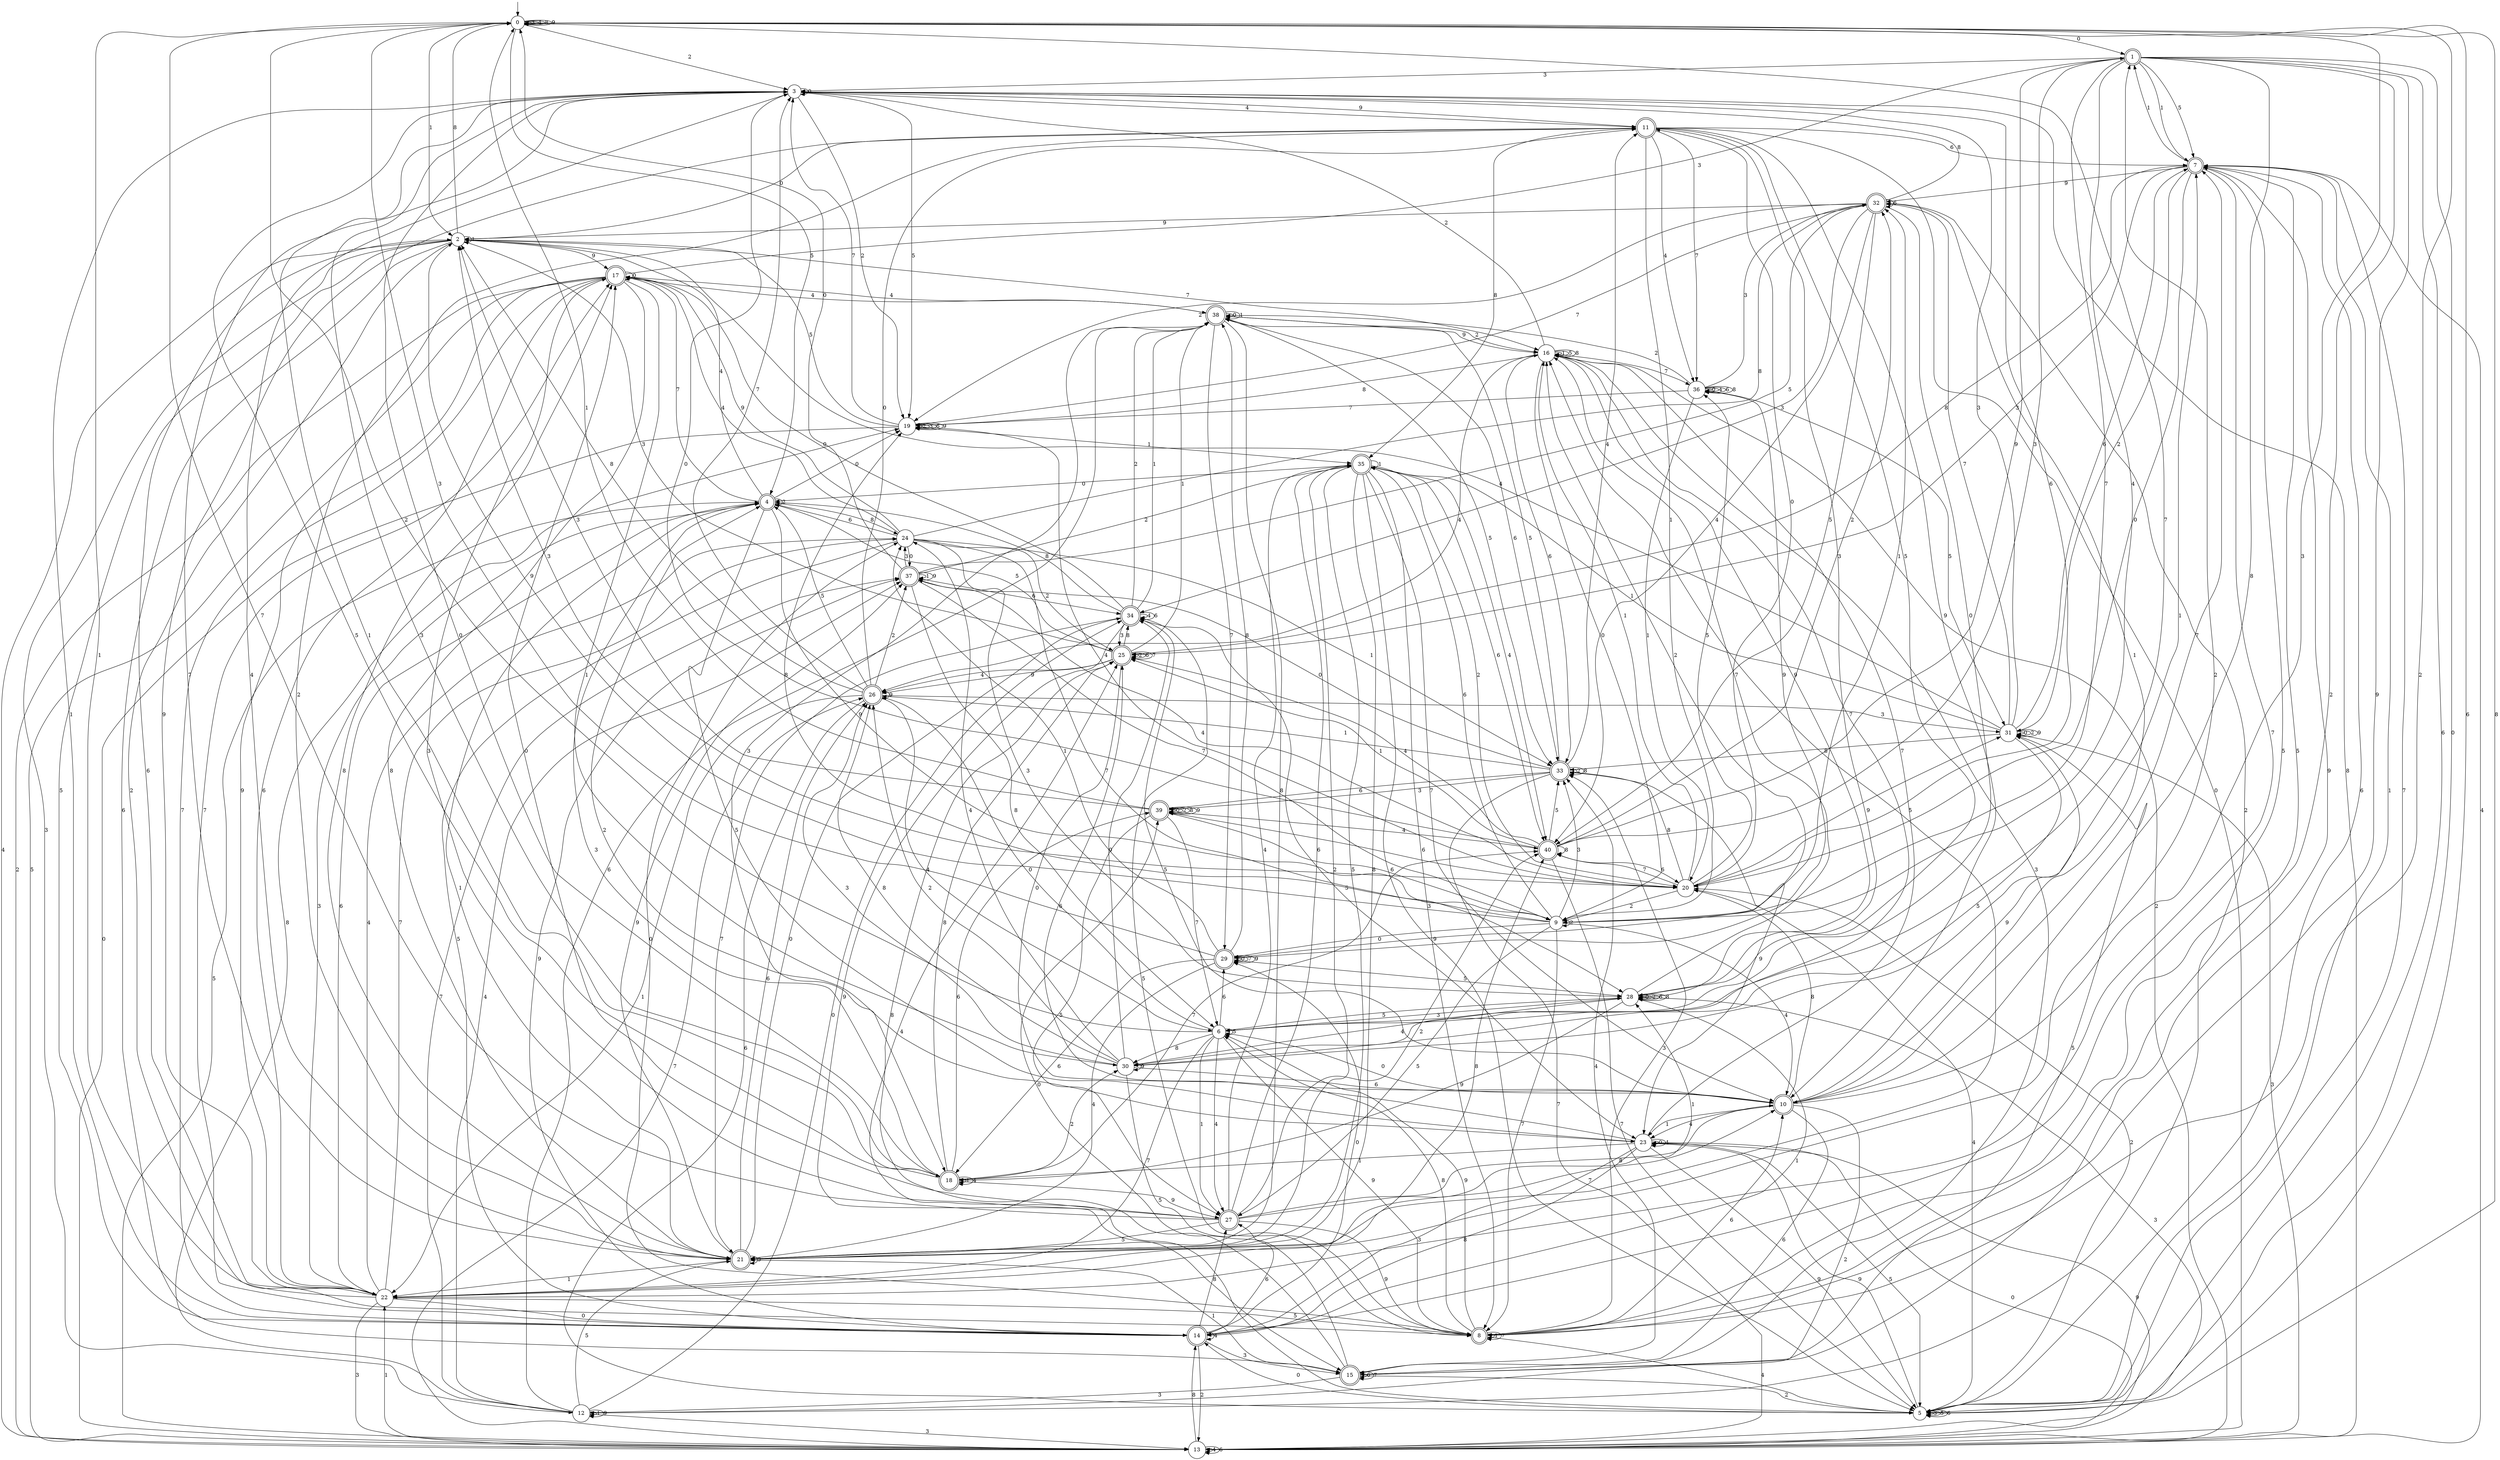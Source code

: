 digraph g {

	s0 [shape="circle" label="0"];
	s1 [shape="doublecircle" label="1"];
	s2 [shape="circle" label="2"];
	s3 [shape="circle" label="3"];
	s4 [shape="doublecircle" label="4"];
	s5 [shape="circle" label="5"];
	s6 [shape="circle" label="6"];
	s7 [shape="doublecircle" label="7"];
	s8 [shape="doublecircle" label="8"];
	s9 [shape="circle" label="9"];
	s10 [shape="doublecircle" label="10"];
	s11 [shape="doublecircle" label="11"];
	s12 [shape="circle" label="12"];
	s13 [shape="circle" label="13"];
	s14 [shape="doublecircle" label="14"];
	s15 [shape="doublecircle" label="15"];
	s16 [shape="circle" label="16"];
	s17 [shape="doublecircle" label="17"];
	s18 [shape="doublecircle" label="18"];
	s19 [shape="circle" label="19"];
	s20 [shape="circle" label="20"];
	s21 [shape="doublecircle" label="21"];
	s22 [shape="circle" label="22"];
	s23 [shape="circle" label="23"];
	s24 [shape="circle" label="24"];
	s25 [shape="doublecircle" label="25"];
	s26 [shape="doublecircle" label="26"];
	s27 [shape="doublecircle" label="27"];
	s28 [shape="circle" label="28"];
	s29 [shape="doublecircle" label="29"];
	s30 [shape="circle" label="30"];
	s31 [shape="circle" label="31"];
	s32 [shape="doublecircle" label="32"];
	s33 [shape="doublecircle" label="33"];
	s34 [shape="doublecircle" label="34"];
	s35 [shape="doublecircle" label="35"];
	s36 [shape="circle" label="36"];
	s37 [shape="doublecircle" label="37"];
	s38 [shape="doublecircle" label="38"];
	s39 [shape="doublecircle" label="39"];
	s40 [shape="doublecircle" label="40"];
	s0 -> s1 [label="0"];
	s0 -> s2 [label="1"];
	s0 -> s3 [label="2"];
	s0 -> s0 [label="3"];
	s0 -> s0 [label="4"];
	s0 -> s4 [label="5"];
	s0 -> s5 [label="6"];
	s0 -> s6 [label="7"];
	s0 -> s0 [label="8"];
	s0 -> s0 [label="9"];
	s1 -> s5 [label="0"];
	s1 -> s7 [label="1"];
	s1 -> s8 [label="2"];
	s1 -> s3 [label="3"];
	s1 -> s9 [label="4"];
	s1 -> s7 [label="5"];
	s1 -> s5 [label="6"];
	s1 -> s9 [label="7"];
	s1 -> s10 [label="8"];
	s1 -> s8 [label="9"];
	s2 -> s11 [label="0"];
	s2 -> s2 [label="1"];
	s2 -> s8 [label="2"];
	s2 -> s12 [label="3"];
	s2 -> s13 [label="4"];
	s2 -> s14 [label="5"];
	s2 -> s15 [label="6"];
	s2 -> s16 [label="7"];
	s2 -> s0 [label="8"];
	s2 -> s17 [label="9"];
	s3 -> s3 [label="0"];
	s3 -> s18 [label="1"];
	s3 -> s19 [label="2"];
	s3 -> s18 [label="3"];
	s3 -> s11 [label="4"];
	s3 -> s19 [label="5"];
	s3 -> s20 [label="6"];
	s3 -> s21 [label="7"];
	s3 -> s13 [label="8"];
	s3 -> s11 [label="9"];
	s4 -> s19 [label="0"];
	s4 -> s21 [label="1"];
	s4 -> s4 [label="2"];
	s4 -> s22 [label="3"];
	s4 -> s2 [label="4"];
	s4 -> s23 [label="5"];
	s4 -> s22 [label="6"];
	s4 -> s17 [label="7"];
	s4 -> s24 [label="8"];
	s4 -> s9 [label="9"];
	s5 -> s14 [label="0"];
	s5 -> s7 [label="1"];
	s5 -> s20 [label="2"];
	s5 -> s5 [label="3"];
	s5 -> s25 [label="4"];
	s5 -> s5 [label="5"];
	s5 -> s5 [label="6"];
	s5 -> s7 [label="7"];
	s5 -> s0 [label="8"];
	s5 -> s23 [label="9"];
	s6 -> s26 [label="0"];
	s6 -> s27 [label="1"];
	s6 -> s0 [label="2"];
	s6 -> s28 [label="3"];
	s6 -> s27 [label="4"];
	s6 -> s6 [label="5"];
	s6 -> s29 [label="6"];
	s6 -> s22 [label="7"];
	s6 -> s30 [label="8"];
	s6 -> s8 [label="9"];
	s7 -> s20 [label="0"];
	s7 -> s1 [label="1"];
	s7 -> s31 [label="2"];
	s7 -> s25 [label="3"];
	s7 -> s13 [label="4"];
	s7 -> s8 [label="5"];
	s7 -> s5 [label="6"];
	s7 -> s22 [label="7"];
	s7 -> s25 [label="8"];
	s7 -> s32 [label="9"];
	s8 -> s24 [label="0"];
	s8 -> s8 [label="1"];
	s8 -> s0 [label="2"];
	s8 -> s33 [label="3"];
	s8 -> s5 [label="4"];
	s8 -> s34 [label="5"];
	s8 -> s10 [label="6"];
	s8 -> s8 [label="7"];
	s8 -> s6 [label="8"];
	s8 -> s6 [label="9"];
	s9 -> s29 [label="0"];
	s9 -> s32 [label="1"];
	s9 -> s9 [label="2"];
	s9 -> s33 [label="3"];
	s9 -> s10 [label="4"];
	s9 -> s27 [label="5"];
	s9 -> s35 [label="6"];
	s9 -> s8 [label="7"];
	s9 -> s19 [label="8"];
	s9 -> s2 [label="9"];
	s10 -> s6 [label="0"];
	s10 -> s23 [label="1"];
	s10 -> s12 [label="2"];
	s10 -> s0 [label="3"];
	s10 -> s23 [label="4"];
	s10 -> s34 [label="5"];
	s10 -> s15 [label="6"];
	s10 -> s7 [label="7"];
	s10 -> s20 [label="8"];
	s10 -> s31 [label="9"];
	s11 -> s13 [label="0"];
	s11 -> s9 [label="1"];
	s11 -> s21 [label="2"];
	s11 -> s28 [label="3"];
	s11 -> s36 [label="4"];
	s11 -> s28 [label="5"];
	s11 -> s7 [label="6"];
	s11 -> s36 [label="7"];
	s11 -> s35 [label="8"];
	s11 -> s10 [label="9"];
	s12 -> s34 [label="0"];
	s12 -> s12 [label="1"];
	s12 -> s32 [label="2"];
	s12 -> s13 [label="3"];
	s12 -> s37 [label="4"];
	s12 -> s21 [label="5"];
	s12 -> s38 [label="6"];
	s12 -> s37 [label="7"];
	s12 -> s19 [label="8"];
	s12 -> s12 [label="9"];
	s13 -> s23 [label="0"];
	s13 -> s22 [label="1"];
	s13 -> s16 [label="2"];
	s13 -> s31 [label="3"];
	s13 -> s13 [label="4"];
	s13 -> s4 [label="5"];
	s13 -> s13 [label="6"];
	s13 -> s26 [label="7"];
	s13 -> s14 [label="8"];
	s13 -> s23 [label="9"];
	s14 -> s29 [label="0"];
	s14 -> s3 [label="1"];
	s14 -> s13 [label="2"];
	s14 -> s15 [label="3"];
	s14 -> s14 [label="4"];
	s14 -> s7 [label="5"];
	s14 -> s27 [label="6"];
	s14 -> s17 [label="7"];
	s14 -> s27 [label="8"];
	s14 -> s37 [label="9"];
	s15 -> s39 [label="0"];
	s15 -> s21 [label="1"];
	s15 -> s5 [label="2"];
	s15 -> s12 [label="3"];
	s15 -> s33 [label="4"];
	s15 -> s31 [label="5"];
	s15 -> s15 [label="6"];
	s15 -> s15 [label="7"];
	s15 -> s25 [label="8"];
	s15 -> s7 [label="9"];
	s16 -> s9 [label="0"];
	s16 -> s16 [label="1"];
	s16 -> s3 [label="2"];
	s16 -> s15 [label="3"];
	s16 -> s26 [label="4"];
	s16 -> s16 [label="5"];
	s16 -> s33 [label="6"];
	s16 -> s36 [label="7"];
	s16 -> s16 [label="8"];
	s16 -> s28 [label="9"];
	s17 -> s17 [label="0"];
	s17 -> s30 [label="1"];
	s17 -> s13 [label="2"];
	s17 -> s1 [label="3"];
	s17 -> s38 [label="4"];
	s17 -> s13 [label="5"];
	s17 -> s22 [label="6"];
	s17 -> s14 [label="7"];
	s17 -> s21 [label="8"];
	s17 -> s22 [label="9"];
	s18 -> s3 [label="0"];
	s18 -> s18 [label="1"];
	s18 -> s30 [label="2"];
	s18 -> s4 [label="3"];
	s18 -> s18 [label="4"];
	s18 -> s3 [label="5"];
	s18 -> s39 [label="6"];
	s18 -> s40 [label="7"];
	s18 -> s25 [label="8"];
	s18 -> s27 [label="9"];
	s19 -> s13 [label="0"];
	s19 -> s35 [label="1"];
	s19 -> s19 [label="2"];
	s19 -> s19 [label="3"];
	s19 -> s20 [label="4"];
	s19 -> s2 [label="5"];
	s19 -> s19 [label="6"];
	s19 -> s3 [label="7"];
	s19 -> s16 [label="8"];
	s19 -> s19 [label="9"];
	s20 -> s11 [label="0"];
	s20 -> s16 [label="1"];
	s20 -> s9 [label="2"];
	s20 -> s2 [label="3"];
	s20 -> s5 [label="4"];
	s20 -> s36 [label="5"];
	s20 -> s39 [label="6"];
	s20 -> s40 [label="7"];
	s20 -> s33 [label="8"];
	s20 -> s31 [label="9"];
	s21 -> s34 [label="0"];
	s21 -> s22 [label="1"];
	s21 -> s35 [label="2"];
	s21 -> s21 [label="3"];
	s21 -> s3 [label="4"];
	s21 -> s16 [label="5"];
	s21 -> s26 [label="6"];
	s21 -> s10 [label="7"];
	s21 -> s17 [label="8"];
	s21 -> s37 [label="9"];
	s22 -> s14 [label="0"];
	s22 -> s0 [label="1"];
	s22 -> s1 [label="2"];
	s22 -> s13 [label="3"];
	s22 -> s24 [label="4"];
	s22 -> s8 [label="5"];
	s22 -> s2 [label="6"];
	s22 -> s24 [label="7"];
	s22 -> s40 [label="8"];
	s22 -> s11 [label="9"];
	s23 -> s23 [label="0"];
	s23 -> s18 [label="1"];
	s23 -> s4 [label="2"];
	s23 -> s14 [label="3"];
	s23 -> s23 [label="4"];
	s23 -> s5 [label="5"];
	s23 -> s25 [label="6"];
	s23 -> s16 [label="7"];
	s23 -> s14 [label="8"];
	s23 -> s5 [label="9"];
	s24 -> s37 [label="0"];
	s24 -> s33 [label="1"];
	s24 -> s25 [label="2"];
	s24 -> s28 [label="3"];
	s24 -> s17 [label="4"];
	s24 -> s14 [label="5"];
	s24 -> s4 [label="6"];
	s24 -> s28 [label="7"];
	s24 -> s32 [label="8"];
	s24 -> s17 [label="9"];
	s25 -> s10 [label="0"];
	s25 -> s38 [label="1"];
	s25 -> s25 [label="2"];
	s25 -> s2 [label="3"];
	s25 -> s26 [label="4"];
	s25 -> s4 [label="5"];
	s25 -> s25 [label="6"];
	s25 -> s25 [label="7"];
	s25 -> s34 [label="8"];
	s25 -> s26 [label="9"];
	s26 -> s11 [label="0"];
	s26 -> s22 [label="1"];
	s26 -> s37 [label="2"];
	s26 -> s31 [label="3"];
	s26 -> s6 [label="4"];
	s26 -> s4 [label="5"];
	s26 -> s5 [label="6"];
	s26 -> s3 [label="7"];
	s26 -> s2 [label="8"];
	s26 -> s26 [label="9"];
	s27 -> s17 [label="0"];
	s27 -> s28 [label="1"];
	s27 -> s40 [label="2"];
	s27 -> s17 [label="3"];
	s27 -> s35 [label="4"];
	s27 -> s21 [label="5"];
	s27 -> s35 [label="6"];
	s27 -> s0 [label="7"];
	s27 -> s10 [label="8"];
	s27 -> s8 [label="9"];
	s28 -> s28 [label="0"];
	s28 -> s14 [label="1"];
	s28 -> s28 [label="2"];
	s28 -> s13 [label="3"];
	s28 -> s30 [label="4"];
	s28 -> s6 [label="5"];
	s28 -> s28 [label="6"];
	s28 -> s16 [label="7"];
	s28 -> s28 [label="8"];
	s28 -> s18 [label="9"];
	s29 -> s29 [label="0"];
	s29 -> s24 [label="1"];
	s29 -> s16 [label="2"];
	s29 -> s0 [label="3"];
	s29 -> s21 [label="4"];
	s29 -> s28 [label="5"];
	s29 -> s18 [label="6"];
	s29 -> s29 [label="7"];
	s29 -> s38 [label="8"];
	s29 -> s29 [label="9"];
	s30 -> s34 [label="0"];
	s30 -> s7 [label="1"];
	s30 -> s26 [label="2"];
	s30 -> s26 [label="3"];
	s30 -> s24 [label="4"];
	s30 -> s8 [label="5"];
	s30 -> s10 [label="6"];
	s30 -> s16 [label="7"];
	s30 -> s26 [label="8"];
	s30 -> s30 [label="9"];
	s31 -> s31 [label="0"];
	s31 -> s35 [label="1"];
	s31 -> s31 [label="2"];
	s31 -> s3 [label="3"];
	s31 -> s2 [label="4"];
	s31 -> s30 [label="5"];
	s31 -> s7 [label="6"];
	s31 -> s32 [label="7"];
	s31 -> s33 [label="8"];
	s31 -> s31 [label="9"];
	s32 -> s6 [label="0"];
	s32 -> s10 [label="1"];
	s32 -> s19 [label="2"];
	s32 -> s34 [label="3"];
	s32 -> s40 [label="4"];
	s32 -> s40 [label="5"];
	s32 -> s32 [label="6"];
	s32 -> s19 [label="7"];
	s32 -> s3 [label="8"];
	s32 -> s2 [label="9"];
	s33 -> s37 [label="0"];
	s33 -> s26 [label="1"];
	s33 -> s33 [label="2"];
	s33 -> s39 [label="3"];
	s33 -> s11 [label="4"];
	s33 -> s38 [label="5"];
	s33 -> s39 [label="6"];
	s33 -> s13 [label="7"];
	s33 -> s33 [label="8"];
	s33 -> s23 [label="9"];
	s34 -> s17 [label="0"];
	s34 -> s38 [label="1"];
	s34 -> s38 [label="2"];
	s34 -> s25 [label="3"];
	s34 -> s34 [label="4"];
	s34 -> s23 [label="5"];
	s34 -> s34 [label="6"];
	s34 -> s21 [label="7"];
	s34 -> s4 [label="8"];
	s34 -> s15 [label="9"];
	s35 -> s4 [label="0"];
	s35 -> s35 [label="1"];
	s35 -> s20 [label="2"];
	s35 -> s8 [label="3"];
	s35 -> s40 [label="4"];
	s35 -> s21 [label="5"];
	s35 -> s40 [label="6"];
	s35 -> s10 [label="7"];
	s35 -> s21 [label="8"];
	s35 -> s5 [label="9"];
	s36 -> s36 [label="0"];
	s36 -> s20 [label="1"];
	s36 -> s38 [label="2"];
	s36 -> s32 [label="3"];
	s36 -> s36 [label="4"];
	s36 -> s31 [label="5"];
	s36 -> s36 [label="6"];
	s36 -> s19 [label="7"];
	s36 -> s36 [label="8"];
	s36 -> s29 [label="9"];
	s37 -> s0 [label="0"];
	s37 -> s37 [label="1"];
	s37 -> s35 [label="2"];
	s37 -> s24 [label="3"];
	s37 -> s20 [label="4"];
	s37 -> s32 [label="5"];
	s37 -> s34 [label="6"];
	s37 -> s9 [label="7"];
	s37 -> s6 [label="8"];
	s37 -> s37 [label="9"];
	s38 -> s38 [label="0"];
	s38 -> s38 [label="1"];
	s38 -> s16 [label="2"];
	s38 -> s18 [label="3"];
	s38 -> s17 [label="4"];
	s38 -> s33 [label="5"];
	s38 -> s33 [label="6"];
	s38 -> s29 [label="7"];
	s38 -> s21 [label="8"];
	s38 -> s16 [label="9"];
	s39 -> s39 [label="0"];
	s39 -> s0 [label="1"];
	s39 -> s39 [label="2"];
	s39 -> s2 [label="3"];
	s39 -> s40 [label="4"];
	s39 -> s27 [label="5"];
	s39 -> s9 [label="6"];
	s39 -> s6 [label="7"];
	s39 -> s39 [label="8"];
	s39 -> s39 [label="9"];
	s40 -> s3 [label="0"];
	s40 -> s25 [label="1"];
	s40 -> s32 [label="2"];
	s40 -> s1 [label="3"];
	s40 -> s25 [label="4"];
	s40 -> s33 [label="5"];
	s40 -> s20 [label="6"];
	s40 -> s5 [label="7"];
	s40 -> s40 [label="8"];
	s40 -> s1 [label="9"];

__start0 [label="" shape="none" width="0" height="0"];
__start0 -> s0;

}
